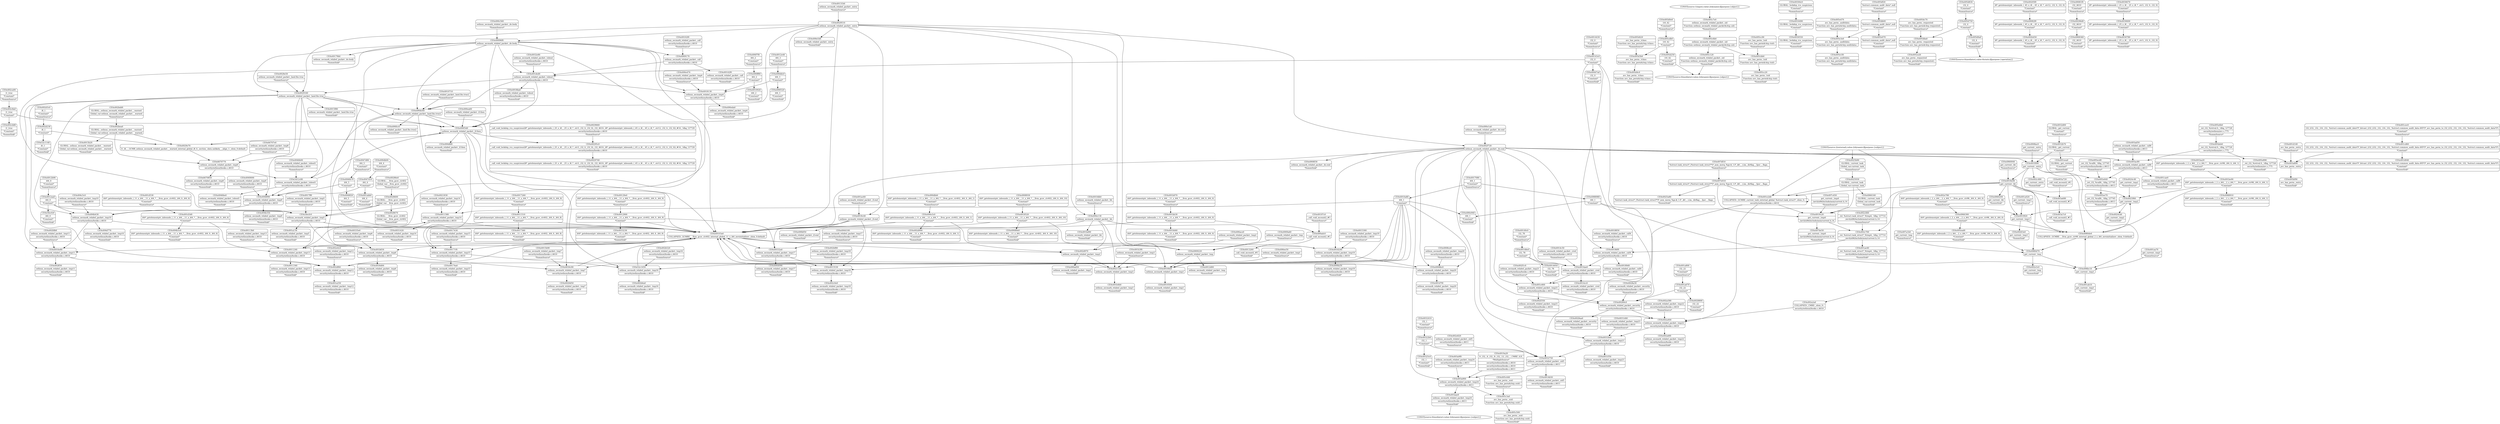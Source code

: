 digraph {
	CE0x4931420 [shape=record,shape=Mrecord,label="{CE0x4931420|selinux_secmark_relabel_packet:_tmp14|security/selinux/hooks.c,4610|*SummSink*}"]
	CE0x4914ae0 [shape=record,shape=Mrecord,label="{CE0x4914ae0|selinux_secmark_relabel_packet:_cred|security/selinux/hooks.c,4610}"]
	CE0x495d3b0 [shape=record,shape=Mrecord,label="{CE0x495d3b0|avc_has_perm:_tclass|Function::avc_has_perm&Arg::tclass::}"]
	CE0x490e5d0 [shape=record,shape=Mrecord,label="{CE0x490e5d0|selinux_secmark_relabel_packet:_entry|*SummSink*}"]
	CE0x491a130 [shape=record,shape=Mrecord,label="{CE0x491a130|selinux_secmark_relabel_packet:_tmp5|security/selinux/hooks.c,4610|*SummSink*}"]
	CE0x492ca00 [shape=record,shape=Mrecord,label="{CE0x492ca00|i1_true|*Constant*|*SummSource*}"]
	CE0x4929740 [shape=record,shape=Mrecord,label="{CE0x4929740|_call_void_lockdep_rcu_suspicious(i8*_getelementptr_inbounds_(_25_x_i8_,_25_x_i8_*_.str3,_i32_0,_i32_0),_i32_4610,_i8*_getelementptr_inbounds_(_45_x_i8_,_45_x_i8_*_.str12,_i32_0,_i32_0))_#10,_!dbg_!27729|security/selinux/hooks.c,4610|*SummSink*}"]
	CE0x495d420 [shape=record,shape=Mrecord,label="{CE0x495d420|avc_has_perm:_tclass|Function::avc_has_perm&Arg::tclass::|*SummSource*}"]
	CE0x4966160 [shape=record,shape=Mrecord,label="{CE0x4966160|GLOBAL:_current_task|Global_var:current_task|*SummSink*}"]
	CE0x4912900 [shape=record,shape=Mrecord,label="{CE0x4912900|i64*_getelementptr_inbounds_(_11_x_i64_,_11_x_i64_*___llvm_gcov_ctr402,_i64_0,_i64_9)|*Constant*}"]
	CE0x490e3c0 [shape=record,shape=Mrecord,label="{CE0x490e3c0|i64*_getelementptr_inbounds_(_11_x_i64_,_11_x_i64_*___llvm_gcov_ctr402,_i64_0,_i64_1)|*Constant*}"]
	CE0x492c480 [shape=record,shape=Mrecord,label="{CE0x492c480|get_current:_entry|*SummSink*}"]
	CE0x4914b50 [shape=record,shape=Mrecord,label="{CE0x4914b50|selinux_secmark_relabel_packet:_sid5|security/selinux/hooks.c,4611|*SummSink*}"]
	CE0x52c1450 [shape=record,shape=Mrecord,label="{CE0x52c1450|selinux_secmark_relabel_packet:_tmp16|security/selinux/hooks.c,4610}"]
	CE0x491aa70 [shape=record,shape=Mrecord,label="{CE0x491aa70|get_current:_tmp1|*SummSource*}"]
	CE0x4915b90 [shape=record,shape=Mrecord,label="{CE0x4915b90|selinux_secmark_relabel_packet:_tmp7|security/selinux/hooks.c,4610|*SummSource*}"]
	CE0x4914430 [shape=record,shape=Mrecord,label="{CE0x4914430|i32_0|*Constant*|*SummSource*}"]
	CE0x490f7f0 [shape=record,shape=Mrecord,label="{CE0x490f7f0|i64_2|*Constant*|*SummSource*}"]
	CE0x49113b0 [shape=record,shape=Mrecord,label="{CE0x49113b0|selinux_secmark_relabel_packet:_tmp13|security/selinux/hooks.c,4610|*SummSource*}"]
	CE0x4910a80 [shape=record,shape=Mrecord,label="{CE0x4910a80|i64_1|*Constant*}"]
	CE0x4920d50 [shape=record,shape=Mrecord,label="{CE0x4920d50|selinux_secmark_relabel_packet:_tmp7|security/selinux/hooks.c,4610|*SummSink*}"]
	CE0x4911240 [shape=record,shape=Mrecord,label="{CE0x4911240|selinux_secmark_relabel_packet:_tmp13|security/selinux/hooks.c,4610}"]
	CE0x490f3d0 [shape=record,shape=Mrecord,label="{CE0x490f3d0|selinux_secmark_relabel_packet:_if.then}"]
	CE0x4915530 [shape=record,shape=Mrecord,label="{CE0x4915530|selinux_secmark_relabel_packet:_tmp18|security/selinux/hooks.c,4610}"]
	CE0x52c1140 [shape=record,shape=Mrecord,label="{CE0x52c1140|i8_1|*Constant*|*SummSink*}"]
	CE0x4918130 [shape=record,shape=Mrecord,label="{CE0x4918130|selinux_secmark_relabel_packet:_tmp4|security/selinux/hooks.c,4610}"]
	CE0x492c0e0 [shape=record,shape=Mrecord,label="{CE0x492c0e0|selinux_secmark_relabel_packet:_tmp18|security/selinux/hooks.c,4610|*SummSink*}"]
	CE0x4914c50 [shape=record,shape=Mrecord,label="{CE0x4914c50|selinux_secmark_relabel_packet:_cred|security/selinux/hooks.c,4610|*SummSource*}"]
	CE0x4930550 [shape=record,shape=Mrecord,label="{CE0x4930550|GLOBAL:_lockdep_rcu_suspicious|*Constant*|*SummSink*}"]
	CE0x4911340 [shape=record,shape=Mrecord,label="{CE0x4911340|selinux_secmark_relabel_packet:_tmp13|security/selinux/hooks.c,4610|*SummSink*}"]
	CE0x491a670 [shape=record,shape=Mrecord,label="{CE0x491a670|i32_22|*Constant*}"]
	CE0x495ecd0 [shape=record,shape=Mrecord,label="{CE0x495ecd0|_ret_i32_%call6,_!dbg_!27745|security/selinux/hooks.c,4613|*SummSource*}"]
	CE0x490ee50 [shape=record,shape=Mrecord,label="{CE0x490ee50|selinux_secmark_relabel_packet:_tmp1|*SummSource*}"]
	CE0x4928a30 [shape=record,shape=Mrecord,label="{CE0x4928a30|selinux_secmark_relabel_packet:_security|security/selinux/hooks.c,4610|*SummSource*}"]
	CE0x4925a80 [shape=record,shape=Mrecord,label="{CE0x4925a80|%struct.task_struct*_(%struct.task_struct**)*_asm_movq_%gs:$_1:P_,$0_,_r,im,_dirflag_,_fpsr_,_flags_|*SummSink*}"]
	CE0x4933230 [shape=record,shape=Mrecord,label="{CE0x4933230|i64*_getelementptr_inbounds_(_11_x_i64_,_11_x_i64_*___llvm_gcov_ctr402,_i64_0,_i64_9)|*Constant*|*SummSink*}"]
	CE0x49304c0 [shape=record,shape=Mrecord,label="{CE0x49304c0|GLOBAL:_lockdep_rcu_suspicious|*Constant*|*SummSource*}"]
	CE0x4908ce0 [shape=record,shape=Mrecord,label="{CE0x4908ce0|selinux_secmark_relabel_packet:_tmp20|security/selinux/hooks.c,4610|*SummSource*}"]
	CE0x49189d0 [shape=record,shape=Mrecord,label="{CE0x49189d0|selinux_secmark_relabel_packet:_call4|security/selinux/hooks.c,4610|*SummSink*}"]
	CE0x4915300 [shape=record,shape=Mrecord,label="{CE0x4915300|selinux_secmark_relabel_packet:_tmp19|security/selinux/hooks.c,4610|*SummSource*}"]
	"CONST[source:0(mediator),value:2(dynamic)][purpose:{object}]"
	CE0x495e070 [shape=record,shape=Mrecord,label="{CE0x495e070|%struct.common_audit_data*_null|*Constant*|*SummSink*}"]
	CE0x491eea0 [shape=record,shape=Mrecord,label="{CE0x491eea0|GLOBAL:_get_current|*Constant*|*SummSink*}"]
	CE0x49171f0 [shape=record,shape=Mrecord,label="{CE0x49171f0|selinux_secmark_relabel_packet:_tmp15|security/selinux/hooks.c,4610}"]
	CE0x495e3e0 [shape=record,shape=Mrecord,label="{CE0x495e3e0|avc_has_perm:_auditdata|Function::avc_has_perm&Arg::auditdata::}"]
	CE0x493a900 [shape=record,shape=Mrecord,label="{CE0x493a900|selinux_secmark_relabel_packet:_tmp24|security/selinux/hooks.c,4611}"]
	CE0x49149c0 [shape=record,shape=Mrecord,label="{CE0x49149c0|i32_78|*Constant*|*SummSource*}"]
	CE0x4966300 [shape=record,shape=Mrecord,label="{CE0x4966300|i64*_getelementptr_inbounds_(_2_x_i64_,_2_x_i64_*___llvm_gcov_ctr98,_i64_0,_i64_0)|*Constant*}"]
	CE0x5d12c80 [shape=record,shape=Mrecord,label="{CE0x5d12c80|selinux_secmark_relabel_packet:_tobool1|security/selinux/hooks.c,4610}"]
	CE0x49322b0 [shape=record,shape=Mrecord,label="{CE0x49322b0|i32_1|*Constant*}"]
	CE0x492c8a0 [shape=record,shape=Mrecord,label="{CE0x492c8a0|i1_true|*Constant*}"]
	CE0x492a6f0 [shape=record,shape=Mrecord,label="{CE0x492a6f0|selinux_secmark_relabel_packet:_tmp22|security/selinux/hooks.c,4610|*SummSink*}"]
	CE0x491abb0 [shape=record,shape=Mrecord,label="{CE0x491abb0|i64_4|*Constant*|*SummSink*}"]
	CE0x4930d00 [shape=record,shape=Mrecord,label="{CE0x4930d00|selinux_secmark_relabel_packet:_tmp6|security/selinux/hooks.c,4610|*SummSink*}"]
	CE0x4908a50 [shape=record,shape=Mrecord,label="{CE0x4908a50|selinux_secmark_relabel_packet:_tmp19|security/selinux/hooks.c,4610|*SummSink*}"]
	CE0x492a400 [shape=record,shape=Mrecord,label="{CE0x492a400|selinux_secmark_relabel_packet:_tmp22|security/selinux/hooks.c,4610}"]
	CE0x495c6b0 [shape=record,shape=Mrecord,label="{CE0x495c6b0|selinux_secmark_relabel_packet:_sid|Function::selinux_secmark_relabel_packet&Arg::sid::}"]
	CE0x4918e90 [shape=record,shape=Mrecord,label="{CE0x4918e90|get_current:_bb}"]
	CE0x49289c0 [shape=record,shape=Mrecord,label="{CE0x49289c0|selinux_secmark_relabel_packet:_security|security/selinux/hooks.c,4610}"]
	CE0x497e010 [shape=record,shape=Mrecord,label="{CE0x497e010|%struct.task_struct*_(%struct.task_struct**)*_asm_movq_%gs:$_1:P_,$0_,_r,im,_dirflag_,_fpsr_,_flags_}"]
	CE0x4914950 [shape=record,shape=Mrecord,label="{CE0x4914950|i32_78|*Constant*|*SummSink*}"]
	CE0x49332a0 [shape=record,shape=Mrecord,label="{CE0x49332a0|selinux_secmark_relabel_packet:_tmp17|security/selinux/hooks.c,4610}"]
	CE0x490dc60 [shape=record,shape=Mrecord,label="{CE0x490dc60|selinux_secmark_relabel_packet:_land.lhs.true2}"]
	CE0x495dc70 [shape=record,shape=Mrecord,label="{CE0x495dc70|avc_has_perm:_requested|Function::avc_has_perm&Arg::requested::|*SummSource*}"]
	CE0x4925b90 [shape=record,shape=Mrecord,label="{CE0x4925b90|GLOBAL:_current_task|Global_var:current_task|*SummSource*}"]
	CE0x4924cb0 [shape=record,shape=Mrecord,label="{CE0x4924cb0|get_current:_tmp2|*SummSink*}"]
	CE0x49263e0 [shape=record,shape=Mrecord,label="{CE0x49263e0|get_current:_tmp3|*SummSink*}"]
	CE0x495c440 [shape=record,shape=Mrecord,label="{CE0x495c440|avc_has_perm:_ssid|Function::avc_has_perm&Arg::ssid::|*SummSource*}"]
	CE0x493a720 [shape=record,shape=Mrecord,label="{CE0x493a720|_call_void_mcount()_#3|*SummSource*}"]
	CE0x492bdd0 [shape=record,shape=Mrecord,label="{CE0x492bdd0|GLOBAL:_selinux_secmark_relabel_packet.__warned|Global_var:selinux_secmark_relabel_packet.__warned|*SummSource*}"]
	CE0x4944100 [shape=record,shape=Mrecord,label="{CE0x4944100|selinux_secmark_relabel_packet:_tmp17|security/selinux/hooks.c,4610|*SummSource*}"]
	CE0x497df10 [shape=record,shape=Mrecord,label="{CE0x497df10|%struct.task_struct*_(%struct.task_struct**)*_asm_movq_%gs:$_1:P_,$0_,_r,im,_dirflag_,_fpsr_,_flags_|*SummSource*}"]
	CE0x491d3d0 [shape=record,shape=Mrecord,label="{CE0x491d3d0|i64*_getelementptr_inbounds_(_11_x_i64_,_11_x_i64_*___llvm_gcov_ctr402,_i64_0,_i64_6)|*Constant*}"]
	CE0x491ac60 [shape=record,shape=Mrecord,label="{CE0x491ac60|selinux_secmark_relabel_packet:_if.end|*SummSource*}"]
	CE0x491b3f0 [shape=record,shape=Mrecord,label="{CE0x491b3f0|selinux_secmark_relabel_packet:_tmp3|*SummSource*}"]
	CE0x4947d80 [shape=record,shape=Mrecord,label="{CE0x4947d80|i64_5|*Constant*|*SummSource*}"]
	CE0x4949000 [shape=record,shape=Mrecord,label="{CE0x4949000|selinux_secmark_relabel_packet:_tmp9|security/selinux/hooks.c,4610|*SummSource*}"]
	CE0x492b450 [shape=record,shape=Mrecord,label="{CE0x492b450|i8*_getelementptr_inbounds_(_45_x_i8_,_45_x_i8_*_.str12,_i32_0,_i32_0)|*Constant*|*SummSink*}"]
	CE0x495d250 [shape=record,shape=Mrecord,label="{CE0x495d250|i16_42|*Constant*|*SummSink*}"]
	CE0x4931be0 [shape=record,shape=Mrecord,label="{CE0x4931be0|selinux_secmark_relabel_packet:_tmp23|security/selinux/hooks.c,4610}"]
	CE0x49100e0 [shape=record,shape=Mrecord,label="{CE0x49100e0|selinux_secmark_relabel_packet:_tmp1}"]
	CE0x495d4c0 [shape=record,shape=Mrecord,label="{CE0x495d4c0|avc_has_perm:_tclass|Function::avc_has_perm&Arg::tclass::|*SummSink*}"]
	CE0x4915f80 [shape=record,shape=Mrecord,label="{CE0x4915f80|selinux_secmark_relabel_packet:_land.lhs.true|*SummSink*}"]
	CE0x4918c40 [shape=record,shape=Mrecord,label="{CE0x4918c40|selinux_secmark_relabel_packet:_if.end}"]
	CE0x49447a0 [shape=record,shape=Mrecord,label="{CE0x49447a0|i32_0|*Constant*|*SummSink*}"]
	CE0x492e0c0 [shape=record,shape=Mrecord,label="{CE0x492e0c0|selinux_secmark_relabel_packet:_tmp12|security/selinux/hooks.c,4610|*SummSource*}"]
	CE0x493a890 [shape=record,shape=Mrecord,label="{CE0x493a890|avc_has_perm:_entry}"]
	CE0x49174a0 [shape=record,shape=Mrecord,label="{CE0x49174a0|selinux_secmark_relabel_packet:_tmp15|security/selinux/hooks.c,4610|*SummSink*}"]
	CE0x494b350 [shape=record,shape=Mrecord,label="{CE0x494b350|selinux_secmark_relabel_packet:_tmp9|security/selinux/hooks.c,4610|*SummSink*}"]
	CE0x4918ba0 [shape=record,shape=Mrecord,label="{CE0x4918ba0|selinux_secmark_relabel_packet:_tobool|security/selinux/hooks.c,4610|*SummSink*}"]
	CE0x4929e70 [shape=record,shape=Mrecord,label="{CE0x4929e70|0:_i8,_:_GCMR_selinux_secmark_relabel_packet.__warned_internal_global_i8_0,_section_.data.unlikely_,_align_1:_elem_0:default:}"]
	CE0x4932410 [shape=record,shape=Mrecord,label="{CE0x4932410|i32_1|*Constant*|*SummSource*}"]
	CE0x495d0e0 [shape=record,shape=Mrecord,label="{CE0x495d0e0|i16_42|*Constant*|*SummSource*}"]
	CE0x495cdb0 [shape=record,shape=Mrecord,label="{CE0x495cdb0|i16_42|*Constant*}"]
	CE0x491ab10 [shape=record,shape=Mrecord,label="{CE0x491ab10|get_current:_tmp1|*SummSink*}"]
	CE0x497de50 [shape=record,shape=Mrecord,label="{CE0x497de50|get_current:_tmp4|./arch/x86/include/asm/current.h,14|*SummSink*}"]
	CE0x49142f0 [shape=record,shape=Mrecord,label="{CE0x49142f0|selinux_secmark_relabel_packet:_call|security/selinux/hooks.c,4610|*SummSink*}"]
	CE0x495db00 [shape=record,shape=Mrecord,label="{CE0x495db00|%struct.common_audit_data*_null|*Constant*}"]
	CE0x4946b70 [shape=record,shape=Mrecord,label="{CE0x4946b70|i64_5|*Constant*}"]
	CE0x4912b90 [shape=record,shape=Mrecord,label="{CE0x4912b90|i64_0|*Constant*|*SummSource*}"]
	CE0x491ded0 [shape=record,shape=Mrecord,label="{CE0x491ded0|selinux_secmark_relabel_packet:_tobool|security/selinux/hooks.c,4610}"]
	CE0x490e470 [shape=record,shape=Mrecord,label="{CE0x490e470|selinux_secmark_relabel_packet:_tmp4|security/selinux/hooks.c,4610|*SummSource*}"]
	CE0x492e3c0 [shape=record,shape=Mrecord,label="{CE0x492e3c0|get_current:_tmp|*SummSink*}"]
	CE0x4919c20 [shape=record,shape=Mrecord,label="{CE0x4919c20|get_current:_tmp4|./arch/x86/include/asm/current.h,14}"]
	CE0x491be90 [shape=record,shape=Mrecord,label="{CE0x491be90|i64*_getelementptr_inbounds_(_2_x_i64_,_2_x_i64_*___llvm_gcov_ctr98,_i64_0,_i64_1)|*Constant*}"]
	CE0x492d3c0 [shape=record,shape=Mrecord,label="{CE0x492d3c0|i8_1|*Constant*|*SummSource*}"]
	CE0x495deb0 [shape=record,shape=Mrecord,label="{CE0x495deb0|_ret_i32_%retval.0,_!dbg_!27728|security/selinux/avc.c,775}"]
	"CONST[source:0(mediator),value:2(dynamic)][purpose:{subject}]"
	CE0x4932e80 [shape=record,shape=Mrecord,label="{CE0x4932e80|selinux_secmark_relabel_packet:_tobool|security/selinux/hooks.c,4610|*SummSource*}"]
	CE0x6670770 [shape=record,shape=Mrecord,label="{CE0x6670770|selinux_secmark_relabel_packet:_tmp8|security/selinux/hooks.c,4610}"]
	CE0x494b430 [shape=record,shape=Mrecord,label="{CE0x494b430|selinux_secmark_relabel_packet:_tmp10|security/selinux/hooks.c,4610}"]
	CE0x495c120 [shape=record,shape=Mrecord,label="{CE0x495c120|selinux_secmark_relabel_packet:_sid|Function::selinux_secmark_relabel_packet&Arg::sid::|*SummSink*}"]
	CE0x492e780 [shape=record,shape=Mrecord,label="{CE0x492e780|i64*_getelementptr_inbounds_(_2_x_i64_,_2_x_i64_*___llvm_gcov_ctr98,_i64_0,_i64_0)|*Constant*|*SummSource*}"]
	CE0x495df20 [shape=record,shape=Mrecord,label="{CE0x495df20|%struct.common_audit_data*_null|*Constant*|*SummSource*}"]
	CE0x49089e0 [shape=record,shape=Mrecord,label="{CE0x49089e0|i64*_getelementptr_inbounds_(_11_x_i64_,_11_x_i64_*___llvm_gcov_ctr402,_i64_0,_i64_10)|*Constant*|*SummSink*}"]
	CE0x4931f50 [shape=record,shape=Mrecord,label="{CE0x4931f50|selinux_secmark_relabel_packet:_tmp23|security/selinux/hooks.c,4610|*SummSink*}"]
	CE0x49197c0 [shape=record,shape=Mrecord,label="{CE0x49197c0|_call_void_mcount()_#3|*SummSource*}"]
	CE0x4932750 [shape=record,shape=Mrecord,label="{CE0x4932750|selinux_secmark_relabel_packet:_sid5|security/selinux/hooks.c,4611}"]
	CE0x49081f0 [shape=record,shape=Mrecord,label="{CE0x49081f0|i32_4610|*Constant*|*SummSource*}"]
	CE0x4909a60 [shape=record,shape=Mrecord,label="{CE0x4909a60|selinux_secmark_relabel_packet:_tmp|*SummSource*}"]
	CE0x495e470 [shape=record,shape=Mrecord,label="{CE0x495e470|avc_has_perm:_auditdata|Function::avc_has_perm&Arg::auditdata::|*SummSource*}"]
	CE0x495c3a0 [shape=record,shape=Mrecord,label="{CE0x495c3a0|avc_has_perm:_ssid|Function::avc_has_perm&Arg::ssid::}"]
	CE0x493a9f0 [shape=record,shape=Mrecord,label="{CE0x493a9f0|selinux_secmark_relabel_packet:_tmp24|security/selinux/hooks.c,4611|*SummSource*}"]
	CE0x495e890 [shape=record,shape=Mrecord,label="{CE0x495e890|_ret_i32_%retval.0,_!dbg_!27728|security/selinux/avc.c,775|*SummSink*}"]
	CE0x490e1a0 [shape=record,shape=Mrecord,label="{CE0x490e1a0|selinux_secmark_relabel_packet:_do.end|*SummSource*}"]
	CE0x49335e0 [shape=record,shape=Mrecord,label="{CE0x49335e0|selinux_secmark_relabel_packet:_tmp6|security/selinux/hooks.c,4610|*SummSource*}"]
	CE0x4912aa0 [shape=record,shape=Mrecord,label="{CE0x4912aa0|i64_0|*Constant*}"]
	CE0x4930780 [shape=record,shape=Mrecord,label="{CE0x4930780|i8*_getelementptr_inbounds_(_25_x_i8_,_25_x_i8_*_.str3,_i32_0,_i32_0)|*Constant*|*SummSink*}"]
	CE0x496bc10 [shape=record,shape=Mrecord,label="{CE0x496bc10|get_current:_tmp1}"]
	CE0x492f1c0 [shape=record,shape=Mrecord,label="{CE0x492f1c0|selinux_secmark_relabel_packet:_tmp21|security/selinux/hooks.c,4610|*SummSource*}"]
	CE0x49325c0 [shape=record,shape=Mrecord,label="{CE0x49325c0|i32_1|*Constant*|*SummSink*}"]
	CE0x5fecfc0 [shape=record,shape=Mrecord,label="{CE0x5fecfc0|selinux_secmark_relabel_packet:_tmp5|security/selinux/hooks.c,4610}"]
	CE0x491a800 [shape=record,shape=Mrecord,label="{CE0x491a800|i32_22|*Constant*|*SummSource*}"]
	CE0x491d7f0 [shape=record,shape=Mrecord,label="{CE0x491d7f0|selinux_secmark_relabel_packet:_tmp20|security/selinux/hooks.c,4610|*SummSink*}"]
	CE0x4915b20 [shape=record,shape=Mrecord,label="{CE0x4915b20|GLOBAL:_selinux_secmark_relabel_packet.__warned|Global_var:selinux_secmark_relabel_packet.__warned|*SummSink*}"]
	CE0x492a2a0 [shape=record,shape=Mrecord,label="{CE0x492a2a0|COLLAPSED:_CMRE:_elem_0::|security/selinux/hooks.c,4610}"]
	CE0x495d830 [shape=record,shape=Mrecord,label="{CE0x495d830|i32_4|*Constant*|*SummSource*}"]
	CE0x490dbb0 [shape=record,shape=Mrecord,label="{CE0x490dbb0|i64*_getelementptr_inbounds_(_11_x_i64_,_11_x_i64_*___llvm_gcov_ctr402,_i64_0,_i64_1)|*Constant*|*SummSource*}"]
	CE0x490ff80 [shape=record,shape=Mrecord,label="{CE0x490ff80|i64_2|*Constant*}"]
	CE0x4916e80 [shape=record,shape=Mrecord,label="{CE0x4916e80|selinux_secmark_relabel_packet:_tmp11|security/selinux/hooks.c,4610}"]
	CE0x490adc0 [shape=record,shape=Mrecord,label="{CE0x490adc0|_call_void_mcount()_#3}"]
	CE0x4925f60 [shape=record,shape=Mrecord,label="{CE0x4925f60|get_current:_tmp2}"]
	CE0x4917430 [shape=record,shape=Mrecord,label="{CE0x4917430|selinux_secmark_relabel_packet:_tmp15|security/selinux/hooks.c,4610|*SummSource*}"]
	CE0x49129e0 [shape=record,shape=Mrecord,label="{CE0x49129e0|i64*_getelementptr_inbounds_(_11_x_i64_,_11_x_i64_*___llvm_gcov_ctr402,_i64_0,_i64_9)|*Constant*|*SummSource*}"]
	CE0x4910500 [shape=record,shape=Mrecord,label="{CE0x4910500|selinux_secmark_relabel_packet:_tmp1|*SummSink*}"]
	CE0x495e640 [shape=record,shape=Mrecord,label="{CE0x495e640|_ret_i32_%call6,_!dbg_!27745|security/selinux/hooks.c,4613}"]
	CE0x491f090 [shape=record,shape=Mrecord,label="{CE0x491f090|get_current:_entry}"]
	CE0x4910920 [shape=record,shape=Mrecord,label="{CE0x4910920|i64_2|*Constant*|*SummSink*}"]
	CE0x4918240 [shape=record,shape=Mrecord,label="{CE0x4918240|selinux_secmark_relabel_packet:_tmp19|security/selinux/hooks.c,4610}"]
	CE0x492b520 [shape=record,shape=Mrecord,label="{CE0x492b520|selinux_secmark_relabel_packet:_tmp16|security/selinux/hooks.c,4610|*SummSource*}"]
	CE0x4929160 [shape=record,shape=Mrecord,label="{CE0x4929160|selinux_secmark_relabel_packet:_land.lhs.true}"]
	CE0x490bf50 [shape=record,shape=Mrecord,label="{CE0x490bf50|selinux_secmark_relabel_packet:_if.end|*SummSink*}"]
	CE0x4931d40 [shape=record,shape=Mrecord,label="{CE0x4931d40|selinux_secmark_relabel_packet:_tmp23|security/selinux/hooks.c,4610|*SummSource*}"]
	CE0x490f320 [shape=record,shape=Mrecord,label="{CE0x490f320|i64_3|*Constant*|*SummSink*}"]
	CE0x4925930 [shape=record,shape=Mrecord,label="{CE0x4925930|GLOBAL:_current_task|Global_var:current_task}"]
	CE0x491bb30 [shape=record,shape=Mrecord,label="{CE0x491bb30|i64*_getelementptr_inbounds_(_11_x_i64_,_11_x_i64_*___llvm_gcov_ctr402,_i64_0,_i64_0)|*Constant*}"]
	CE0x491d040 [shape=record,shape=Mrecord,label="{CE0x491d040|i32_(i32,_i32,_i16,_i32,_%struct.common_audit_data*)*_bitcast_(i32_(i32,_i32,_i16,_i32,_%struct.common_audit_data.495*)*_avc_has_perm_to_i32_(i32,_i32,_i16,_i32,_%struct.common_audit_data*)*)|*Constant*|*SummSink*}"]
	CE0x4910710 [shape=record,shape=Mrecord,label="{CE0x4910710|selinux_secmark_relabel_packet:_land.lhs.true2|*SummSource*}"]
	CE0x4928e50 [shape=record,shape=Mrecord,label="{CE0x4928e50|selinux_secmark_relabel_packet:_land.lhs.true|*SummSource*}"]
	CE0x491cd60 [shape=record,shape=Mrecord,label="{CE0x491cd60|i32_(i32,_i32,_i16,_i32,_%struct.common_audit_data*)*_bitcast_(i32_(i32,_i32,_i16,_i32,_%struct.common_audit_data.495*)*_avc_has_perm_to_i32_(i32,_i32,_i16,_i32,_%struct.common_audit_data*)*)|*Constant*}"]
	CE0x495cc90 [shape=record,shape=Mrecord,label="{CE0x495cc90|avc_has_perm:_tsid|Function::avc_has_perm&Arg::tsid::|*SummSource*}"]
	CE0x4908930 [shape=record,shape=Mrecord,label="{CE0x4908930|i64*_getelementptr_inbounds_(_11_x_i64_,_11_x_i64_*___llvm_gcov_ctr402,_i64_0,_i64_10)|*Constant*|*SummSource*}"]
	CE0x4908bc0 [shape=record,shape=Mrecord,label="{CE0x4908bc0|selinux_secmark_relabel_packet:_tmp20|security/selinux/hooks.c,4610}"]
	CE0x492fdb0 [shape=record,shape=Mrecord,label="{CE0x492fdb0|selinux_secmark_relabel_packet:_tmp11|security/selinux/hooks.c,4610|*SummSource*}"]
	CE0x495cbb0 [shape=record,shape=Mrecord,label="{CE0x495cbb0|avc_has_perm:_tsid|Function::avc_has_perm&Arg::tsid::}"]
	CE0x491cec0 [shape=record,shape=Mrecord,label="{CE0x491cec0|i32_(i32,_i32,_i16,_i32,_%struct.common_audit_data*)*_bitcast_(i32_(i32,_i32,_i16,_i32,_%struct.common_audit_data.495*)*_avc_has_perm_to_i32_(i32,_i32,_i16,_i32,_%struct.common_audit_data*)*)|*Constant*|*SummSource*}"]
	CE0x492f720 [shape=record,shape=Mrecord,label="{CE0x492f720|selinux_secmark_relabel_packet:_do.end}"]
	CE0x491b4b0 [shape=record,shape=Mrecord,label="{CE0x491b4b0|selinux_secmark_relabel_packet:_tmp3|*SummSink*}"]
	CE0x492d970 [shape=record,shape=Mrecord,label="{CE0x492d970|selinux_secmark_relabel_packet:_tmp2}"]
	CE0x4918850 [shape=record,shape=Mrecord,label="{CE0x4918850|selinux_secmark_relabel_packet:_call4|security/selinux/hooks.c,4610|*SummSource*}"]
	CE0x49096f0 [shape=record,shape=Mrecord,label="{CE0x49096f0|selinux_secmark_relabel_packet:_do.body}"]
	CE0x492b6a0 [shape=record,shape=Mrecord,label="{CE0x492b6a0|selinux_secmark_relabel_packet:_tmp16|security/selinux/hooks.c,4610|*SummSink*}"]
	CE0x4912d00 [shape=record,shape=Mrecord,label="{CE0x4912d00|selinux_secmark_relabel_packet:_tmp|*SummSink*}"]
	CE0x4909170 [shape=record,shape=Mrecord,label="{CE0x4909170|selinux_secmark_relabel_packet:_call|security/selinux/hooks.c,4610}"]
	CE0x491b970 [shape=record,shape=Mrecord,label="{CE0x491b970|i64*_getelementptr_inbounds_(_11_x_i64_,_11_x_i64_*___llvm_gcov_ctr402,_i64_0,_i64_0)|*Constant*|*SummSource*}"]
	CE0x6670850 [shape=record,shape=Mrecord,label="{CE0x6670850|selinux_secmark_relabel_packet:_tmp8|security/selinux/hooks.c,4610|*SummSink*}"]
	CE0x49148e0 [shape=record,shape=Mrecord,label="{CE0x49148e0|i32_78|*Constant*}"]
	CE0x492f350 [shape=record,shape=Mrecord,label="{CE0x492f350|selinux_secmark_relabel_packet:_tmp21|security/selinux/hooks.c,4610|*SummSink*}"]
	CE0x49082f0 [shape=record,shape=Mrecord,label="{CE0x49082f0|i8*_getelementptr_inbounds_(_45_x_i8_,_45_x_i8_*_.str12,_i32_0,_i32_0)|*Constant*}"]
	CE0x66707e0 [shape=record,shape=Mrecord,label="{CE0x66707e0|selinux_secmark_relabel_packet:_tmp8|security/selinux/hooks.c,4610|*SummSource*}"]
	CE0x4946be0 [shape=record,shape=Mrecord,label="{CE0x4946be0|selinux_secmark_relabel_packet:_tobool1|security/selinux/hooks.c,4610|*SummSink*}"]
	CE0x4929660 [shape=record,shape=Mrecord,label="{CE0x4929660|_call_void_lockdep_rcu_suspicious(i8*_getelementptr_inbounds_(_25_x_i8_,_25_x_i8_*_.str3,_i32_0,_i32_0),_i32_4610,_i8*_getelementptr_inbounds_(_45_x_i8_,_45_x_i8_*_.str12,_i32_0,_i32_0))_#10,_!dbg_!27729|security/selinux/hooks.c,4610|*SummSource*}"]
	CE0x4918520 [shape=record,shape=Mrecord,label="{CE0x4918520|i64*_getelementptr_inbounds_(_11_x_i64_,_11_x_i64_*___llvm_gcov_ctr402,_i64_0,_i64_10)|*Constant*}"]
	CE0x490c560 [shape=record,shape=Mrecord,label="{CE0x490c560|selinux_secmark_relabel_packet:_do.body|*SummSource*}"]
	CE0x4932d00 [shape=record,shape=Mrecord,label="{CE0x4932d00|GLOBAL:_get_current|*Constant*|*SummSource*}"]
	CE0x490e940 [shape=record,shape=Mrecord,label="{CE0x490e940|i64_1|*Constant*|*SummSink*}"]
	CE0x493a680 [shape=record,shape=Mrecord,label="{CE0x493a680|_call_void_mcount()_#3}"]
	CE0x49211d0 [shape=record,shape=Mrecord,label="{CE0x49211d0|selinux_secmark_relabel_packet:_tmp3}"]
	CE0x4911510 [shape=record,shape=Mrecord,label="{CE0x4911510|i64*_getelementptr_inbounds_(_11_x_i64_,_11_x_i64_*___llvm_gcov_ctr402,_i64_0,_i64_8)|*Constant*}"]
	CE0x497a1b0 [shape=record,shape=Mrecord,label="{CE0x497a1b0|get_current:_tmp|*SummSource*}"]
	CE0x4946b00 [shape=record,shape=Mrecord,label="{CE0x4946b00|selinux_secmark_relabel_packet:_tobool1|security/selinux/hooks.c,4610|*SummSource*}"]
	CE0x4916490 [shape=record,shape=Mrecord,label="{CE0x4916490|GLOBAL:_lockdep_rcu_suspicious|*Constant*}"]
	CE0x490ace0 [shape=record,shape=Mrecord,label="{CE0x490ace0|selinux_secmark_relabel_packet:_tmp2|*SummSource*}"]
	CE0x495c500 [shape=record,shape=Mrecord,label="{CE0x495c500|avc_has_perm:_ssid|Function::avc_has_perm&Arg::ssid::|*SummSink*}"]
	CE0x4930600 [shape=record,shape=Mrecord,label="{CE0x4930600|i8*_getelementptr_inbounds_(_25_x_i8_,_25_x_i8_*_.str3,_i32_0,_i32_0)|*Constant*}"]
	CE0x4908f30 [shape=record,shape=Mrecord,label="{CE0x4908f30|selinux_secmark_relabel_packet:_do.end|*SummSink*}"]
	CE0x491cae0 [shape=record,shape=Mrecord,label="{CE0x491cae0|selinux_secmark_relabel_packet:_call6|security/selinux/hooks.c,4613|*SummSink*}"]
	CE0x4960040 [shape=record,shape=Mrecord,label="{CE0x4960040|get_current:_bb|*SummSource*}"]
	"CONST[source:2(external),value:2(dynamic)][purpose:{subject}]"
	CE0x490eda0 [shape=record,shape=Mrecord,label="{CE0x490eda0|selinux_secmark_relabel_packet:_tmp4|security/selinux/hooks.c,4610|*SummSink*}"]
	CE0x4910db0 [shape=record,shape=Mrecord,label="{CE0x4910db0|selinux_secmark_relabel_packet:_bb|*SummSource*}"]
	CE0x49295c0 [shape=record,shape=Mrecord,label="{CE0x49295c0|_call_void_lockdep_rcu_suspicious(i8*_getelementptr_inbounds_(_25_x_i8_,_25_x_i8_*_.str3,_i32_0,_i32_0),_i32_4610,_i8*_getelementptr_inbounds_(_45_x_i8_,_45_x_i8_*_.str12,_i32_0,_i32_0))_#10,_!dbg_!27729|security/selinux/hooks.c,4610}"]
	CE0x4924c40 [shape=record,shape=Mrecord,label="{CE0x4924c40|get_current:_tmp2|*SummSource*}"]
	CE0x491a020 [shape=record,shape=Mrecord,label="{CE0x491a020|get_current:_tmp3|*SummSource*}"]
	CE0x490ea60 [shape=record,shape=Mrecord,label="{CE0x490ea60|selinux_secmark_relabel_packet:_if.then|*SummSource*}"]
	CE0x49103a0 [shape=record,shape=Mrecord,label="{CE0x49103a0|COLLAPSED:_GCMRE___llvm_gcov_ctr402_internal_global_11_x_i64_zeroinitializer:_elem_0:default:}"]
	CE0x492bea0 [shape=record,shape=Mrecord,label="{CE0x492bea0|GLOBAL:_selinux_secmark_relabel_packet.__warned|Global_var:selinux_secmark_relabel_packet.__warned}"]
	CE0x4947d10 [shape=record,shape=Mrecord,label="{CE0x4947d10|i64_4|*Constant*}"]
	CE0x492ff30 [shape=record,shape=Mrecord,label="{CE0x492ff30|selinux_secmark_relabel_packet:_tmp11|security/selinux/hooks.c,4610|*SummSink*}"]
	CE0x495ee70 [shape=record,shape=Mrecord,label="{CE0x495ee70|_ret_i32_%call6,_!dbg_!27745|security/selinux/hooks.c,4613|*SummSink*}"]
	CE0x5fecf20 [shape=record,shape=Mrecord,label="{CE0x5fecf20|i64_0|*Constant*|*SummSink*}"]
	CE0x4910d40 [shape=record,shape=Mrecord,label="{CE0x4910d40|i64*_getelementptr_inbounds_(_11_x_i64_,_11_x_i64_*___llvm_gcov_ctr402,_i64_0,_i64_0)|*Constant*|*SummSink*}"]
	CE0x492df60 [shape=record,shape=Mrecord,label="{CE0x492df60|selinux_secmark_relabel_packet:_tmp12|security/selinux/hooks.c,4610}"]
	CE0x494d770 [shape=record,shape=Mrecord,label="{CE0x494d770|selinux_secmark_relabel_packet:_tmp10|security/selinux/hooks.c,4610|*SummSink*}"]
	CE0x495c7e0 [shape=record,shape=Mrecord,label="{CE0x495c7e0|selinux_secmark_relabel_packet:_sid|Function::selinux_secmark_relabel_packet&Arg::sid::|*SummSource*}"]
	CE0x492d230 [shape=record,shape=Mrecord,label="{CE0x492d230|i8_1|*Constant*}"]
	CE0x4928800 [shape=record,shape=Mrecord,label="{CE0x4928800|i32_22|*Constant*|*SummSink*}"]
	CE0x4912e40 [shape=record,shape=Mrecord,label="{CE0x4912e40|i64_3|*Constant*|*SummSource*}"]
	CE0x4930c90 [shape=record,shape=Mrecord,label="{CE0x4930c90|selinux_secmark_relabel_packet:_tmp7|security/selinux/hooks.c,4610}"]
	CE0x4908360 [shape=record,shape=Mrecord,label="{CE0x4908360|i32_4610|*Constant*|*SummSink*}"]
	CE0x492bf80 [shape=record,shape=Mrecord,label="{CE0x492bf80|selinux_secmark_relabel_packet:_tmp18|security/selinux/hooks.c,4610|*SummSource*}"]
	CE0x495bf90 [shape=record,shape=Mrecord,label="{CE0x495bf90|avc_has_perm:_entry|*SummSink*}"]
	CE0x495e1f0 [shape=record,shape=Mrecord,label="{CE0x495e1f0|avc_has_perm:_auditdata|Function::avc_has_perm&Arg::auditdata::|*SummSink*}"]
	CE0x4980de0 [shape=record,shape=Mrecord,label="{CE0x4980de0|COLLAPSED:_GCMRE___llvm_gcov_ctr98_internal_global_2_x_i64_zeroinitializer:_elem_0:default:}"]
	CE0x493a7c0 [shape=record,shape=Mrecord,label="{CE0x493a7c0|_call_void_mcount()_#3|*SummSink*}"]
	CE0x4944090 [shape=record,shape=Mrecord,label="{CE0x4944090|selinux_secmark_relabel_packet:_tmp17|security/selinux/hooks.c,4610|*SummSink*}"]
	CE0x491e2d0 [shape=record,shape=Mrecord,label="{CE0x491e2d0|COLLAPSED:_GCMRE_current_task_external_global_%struct.task_struct*:_elem_0::|security/selinux/hooks.c,4610}"]
	CE0x490ad50 [shape=record,shape=Mrecord,label="{CE0x490ad50|selinux_secmark_relabel_packet:_tmp2|*SummSink*}"]
	CE0x49179b0 [shape=record,shape=Mrecord,label="{CE0x49179b0|selinux_secmark_relabel_packet:_do.body|*SummSink*}"]
	CE0x4930670 [shape=record,shape=Mrecord,label="{CE0x4930670|i8*_getelementptr_inbounds_(_25_x_i8_,_25_x_i8_*_.str3,_i32_0,_i32_0)|*Constant*|*SummSource*}"]
	CE0x490d8f0 [shape=record,shape=Mrecord,label="{CE0x490d8f0|selinux_secmark_relabel_packet:_if.then|*SummSink*}"]
	CE0x491ae40 [shape=record,shape=Mrecord,label="{CE0x491ae40|_ret_%struct.task_struct*_%tmp4,_!dbg_!27714|./arch/x86/include/asm/current.h,14|*SummSink*}"]
	CE0x492a580 [shape=record,shape=Mrecord,label="{CE0x492a580|selinux_secmark_relabel_packet:_tmp22|security/selinux/hooks.c,4610|*SummSource*}"]
	CE0x49102f0 [shape=record,shape=Mrecord,label="{CE0x49102f0|selinux_secmark_relabel_packet:_call|security/selinux/hooks.c,4610|*SummSource*}"]
	CE0x492cb80 [shape=record,shape=Mrecord,label="{CE0x492cb80|i1_true|*Constant*|*SummSink*}"]
	CE0x4917360 [shape=record,shape=Mrecord,label="{CE0x4917360|i64*_getelementptr_inbounds_(_11_x_i64_,_11_x_i64_*___llvm_gcov_ctr402,_i64_0,_i64_8)|*Constant*|*SummSink*}"]
	CE0x4908ac0 [shape=record,shape=Mrecord,label="{CE0x4908ac0|get_current:_entry|*SummSource*}"]
	CE0x490db00 [shape=record,shape=Mrecord,label="{CE0x490db00|i64_4|*Constant*|*SummSource*}"]
	CE0x4960200 [shape=record,shape=Mrecord,label="{CE0x4960200|get_current:_bb|*SummSink*}"]
	CE0x4921830 [shape=record,shape=Mrecord,label="{CE0x4921830|selinux_secmark_relabel_packet:_tmp14|security/selinux/hooks.c,4610|*SummSource*}"]
	CE0x490e130 [shape=record,shape=Mrecord,label="{CE0x490e130|selinux_secmark_relabel_packet:_bb}"]
	"CONST[source:1(input),value:2(dynamic)][purpose:{object}]"
	CE0x495ead0 [shape=record,shape=Mrecord,label="{CE0x495ead0|i64*_getelementptr_inbounds_(_2_x_i64_,_2_x_i64_*___llvm_gcov_ctr98,_i64_0,_i64_0)|*Constant*|*SummSink*}"]
	CE0x4913260 [shape=record,shape=Mrecord,label="{CE0x4913260|_call_void_mcount()_#3|*SummSink*}"]
	CE0x491a250 [shape=record,shape=Mrecord,label="{CE0x491a250|selinux_secmark_relabel_packet:_tmp12|security/selinux/hooks.c,4610|*SummSink*}"]
	CE0x4948f20 [shape=record,shape=Mrecord,label="{CE0x4948f20|i64_5|*Constant*|*SummSink*}"]
	CE0x4911580 [shape=record,shape=Mrecord,label="{CE0x4911580|selinux_secmark_relabel_packet:_tmp14|security/selinux/hooks.c,4610}"]
	CE0x494c5c0 [shape=record,shape=Mrecord,label="{CE0x494c5c0|selinux_secmark_relabel_packet:_tmp10|security/selinux/hooks.c,4610|*SummSource*}"]
	CE0x49296d0 [shape=record,shape=Mrecord,label="{CE0x49296d0|i32_4610|*Constant*}"]
	CE0x4929510 [shape=record,shape=Mrecord,label="{CE0x4929510|selinux_secmark_relabel_packet:_entry}"]
	CE0x4948f90 [shape=record,shape=Mrecord,label="{CE0x4948f90|selinux_secmark_relabel_packet:_tmp9|security/selinux/hooks.c,4610}"]
	CE0x4909220 [shape=record,shape=Mrecord,label="{CE0x4909220|selinux_secmark_relabel_packet:_tmp}"]
	CE0x491e460 [shape=record,shape=Mrecord,label="{CE0x491e460|selinux_secmark_relabel_packet:_tmp21|security/selinux/hooks.c,4610}"]
	CE0x493ac80 [shape=record,shape=Mrecord,label="{CE0x493ac80|selinux_secmark_relabel_packet:_call6|security/selinux/hooks.c,4613}"]
	"CONST[source:0(mediator),value:0(static)][purpose:{operation}]"
	CE0x4988980 [shape=record,shape=Mrecord,label="{CE0x4988980|i64_1|*Constant*}"]
	CE0x4919a20 [shape=record,shape=Mrecord,label="{CE0x4919a20|0:_i32,_4:_i32,_8:_i32,_12:_i32,_:_CMRE_4,8_|*MultipleSource*|security/selinux/hooks.c,4610|security/selinux/hooks.c,4610|security/selinux/hooks.c,4611}"]
	CE0x494b3c0 [shape=record,shape=Mrecord,label="{CE0x494b3c0|i64*_getelementptr_inbounds_(_11_x_i64_,_11_x_i64_*___llvm_gcov_ctr402,_i64_0,_i64_6)|*Constant*|*SummSink*}"]
	CE0x49186f0 [shape=record,shape=Mrecord,label="{CE0x49186f0|selinux_secmark_relabel_packet:_call4|security/selinux/hooks.c,4610}"]
	CE0x4917ff0 [shape=record,shape=Mrecord,label="{CE0x4917ff0|selinux_secmark_relabel_packet:_tmp5|security/selinux/hooks.c,4610|*SummSource*}"]
	CE0x495dba0 [shape=record,shape=Mrecord,label="{CE0x495dba0|avc_has_perm:_requested|Function::avc_has_perm&Arg::requested::}"]
	CE0x495e6b0 [shape=record,shape=Mrecord,label="{CE0x495e6b0|_ret_i32_%retval.0,_!dbg_!27728|security/selinux/avc.c,775|*SummSource*}"]
	CE0x492c660 [shape=record,shape=Mrecord,label="{CE0x492c660|_ret_%struct.task_struct*_%tmp4,_!dbg_!27714|./arch/x86/include/asm/current.h,14|*SummSource*}"]
	CE0x495d9a0 [shape=record,shape=Mrecord,label="{CE0x495d9a0|i32_4|*Constant*|*SummSink*}"]
	CE0x491bd90 [shape=record,shape=Mrecord,label="{CE0x491bd90|selinux_secmark_relabel_packet:_bb|*SummSink*}"]
	CE0x4928670 [shape=record,shape=Mrecord,label="{CE0x4928670|GLOBAL:___llvm_gcov_ctr402|Global_var:__llvm_gcov_ctr402|*SummSink*}"]
	CE0x49205f0 [shape=record,shape=Mrecord,label="{CE0x49205f0|i8*_getelementptr_inbounds_(_45_x_i8_,_45_x_i8_*_.str12,_i32_0,_i32_0)|*Constant*|*SummSource*}"]
	CE0x4914cc0 [shape=record,shape=Mrecord,label="{CE0x4914cc0|selinux_secmark_relabel_packet:_cred|security/selinux/hooks.c,4610|*SummSink*}"]
	CE0x4928aa0 [shape=record,shape=Mrecord,label="{CE0x4928aa0|selinux_secmark_relabel_packet:_security|security/selinux/hooks.c,4610|*SummSink*}"]
	CE0x4919f20 [shape=record,shape=Mrecord,label="{CE0x4919f20|get_current:_tmp3}"]
	CE0x491b830 [shape=record,shape=Mrecord,label="{CE0x491b830|selinux_secmark_relabel_packet:_tmp6|security/selinux/hooks.c,4610}"]
	CE0x49143c0 [shape=record,shape=Mrecord,label="{CE0x49143c0|i32_0|*Constant*}"]
	CE0x492e820 [shape=record,shape=Mrecord,label="{CE0x492e820|selinux_secmark_relabel_packet:_sid5|security/selinux/hooks.c,4611|*SummSource*}"]
	CE0x4932b70 [shape=record,shape=Mrecord,label="{CE0x4932b70|GLOBAL:_get_current|*Constant*}"]
	CE0x495d750 [shape=record,shape=Mrecord,label="{CE0x495d750|i32_4|*Constant*}"]
	CE0x493aae0 [shape=record,shape=Mrecord,label="{CE0x493aae0|selinux_secmark_relabel_packet:_tmp24|security/selinux/hooks.c,4611|*SummSink*}"]
	CE0x492c700 [shape=record,shape=Mrecord,label="{CE0x492c700|_ret_%struct.task_struct*_%tmp4,_!dbg_!27714|./arch/x86/include/asm/current.h,14}"]
	CE0x490fcc0 [shape=record,shape=Mrecord,label="{CE0x490fcc0|selinux_secmark_relabel_packet:_land.lhs.true2|*SummSink*}"]
	CE0x49131b0 [shape=record,shape=Mrecord,label="{CE0x49131b0|selinux_secmark_relabel_packet:_entry|*SummSource*}"]
	CE0x4917080 [shape=record,shape=Mrecord,label="{CE0x4917080|i64_1|*Constant*|*SummSource*}"]
	CE0x491ba20 [shape=record,shape=Mrecord,label="{CE0x491ba20|i64*_getelementptr_inbounds_(_2_x_i64_,_2_x_i64_*___llvm_gcov_ctr98,_i64_0,_i64_1)|*Constant*|*SummSource*}"]
	CE0x49286e0 [shape=record,shape=Mrecord,label="{CE0x49286e0|GLOBAL:___llvm_gcov_ctr402|Global_var:__llvm_gcov_ctr402|*SummSource*}"]
	CE0x492d900 [shape=record,shape=Mrecord,label="{CE0x492d900|i64*_getelementptr_inbounds_(_11_x_i64_,_11_x_i64_*___llvm_gcov_ctr402,_i64_0,_i64_1)|*Constant*|*SummSink*}"]
	CE0x4980d70 [shape=record,shape=Mrecord,label="{CE0x4980d70|get_current:_tmp}"]
	CE0x490ddc0 [shape=record,shape=Mrecord,label="{CE0x490ddc0|i64_3|*Constant*}"]
	CE0x495cc20 [shape=record,shape=Mrecord,label="{CE0x495cc20|avc_has_perm:_tsid|Function::avc_has_perm&Arg::tsid::|*SummSink*}"]
	CE0x493ad50 [shape=record,shape=Mrecord,label="{CE0x493ad50|selinux_secmark_relabel_packet:_call6|security/selinux/hooks.c,4613|*SummSource*}"]
	CE0x4928600 [shape=record,shape=Mrecord,label="{CE0x4928600|GLOBAL:___llvm_gcov_ctr402|Global_var:__llvm_gcov_ctr402}"]
	CE0x491d140 [shape=record,shape=Mrecord,label="{CE0x491d140|avc_has_perm:_entry|*SummSource*}"]
	CE0x495ce20 [shape=record,shape=Mrecord,label="{CE0x495ce20|avc_has_perm:_requested|Function::avc_has_perm&Arg::requested::|*SummSink*}"]
	CE0x4988910 [shape=record,shape=Mrecord,label="{CE0x4988910|i64*_getelementptr_inbounds_(_2_x_i64_,_2_x_i64_*___llvm_gcov_ctr98,_i64_0,_i64_1)|*Constant*|*SummSink*}"]
	CE0x497c450 [shape=record,shape=Mrecord,label="{CE0x497c450|get_current:_tmp4|./arch/x86/include/asm/current.h,14|*SummSource*}"]
	CE0x4917260 [shape=record,shape=Mrecord,label="{CE0x4917260|i64*_getelementptr_inbounds_(_11_x_i64_,_11_x_i64_*___llvm_gcov_ctr402,_i64_0,_i64_8)|*Constant*|*SummSource*}"]
	CE0x491d530 [shape=record,shape=Mrecord,label="{CE0x491d530|i64*_getelementptr_inbounds_(_11_x_i64_,_11_x_i64_*___llvm_gcov_ctr402,_i64_0,_i64_6)|*Constant*|*SummSource*}"]
	CE0x4917260 -> CE0x4911510
	CE0x4928600 -> CE0x494b430
	CE0x492f720 -> CE0x491f090
	CE0x4929e70 -> CE0x6670770
	CE0x4911240 -> CE0x4911580
	CE0x4909220 -> CE0x49100e0
	CE0x4909170 -> CE0x491ded0
	CE0x491e2d0 -> CE0x491e460
	CE0x490f3d0 -> CE0x49295c0
	CE0x490f3d0 -> CE0x52c1450
	CE0x4929160 -> CE0x490dc60
	CE0x491ac60 -> CE0x4918c40
	CE0x4915530 -> CE0x492c0e0
	CE0x492f720 -> CE0x4932750
	CE0x4930670 -> CE0x4930600
	CE0x496bc10 -> CE0x4980de0
	CE0x492f720 -> CE0x495e640
	CE0x491f090 -> CE0x4918e90
	CE0x4980de0 -> CE0x4925f60
	CE0x4929510 -> CE0x49096f0
	"CONST[source:1(input),value:2(dynamic)][purpose:{object}]" -> CE0x495c7e0
	CE0x490f3d0 -> CE0x49171f0
	CE0x492d970 -> CE0x49211d0
	CE0x49103a0 -> CE0x4909220
	CE0x49096f0 -> CE0x5fecfc0
	CE0x4924c40 -> CE0x4925f60
	CE0x49096f0 -> CE0x4909170
	CE0x495cbb0 -> CE0x495cc20
	"CONST[source:2(external),value:2(dynamic)][purpose:{subject}]" -> CE0x492a2a0
	CE0x49096f0 -> CE0x491ded0
	CE0x491d3d0 -> CE0x494b3c0
	CE0x4910a80 -> CE0x52c1450
	CE0x492d970 -> CE0x490ad50
	CE0x49103a0 -> CE0x4918240
	CE0x49332a0 -> CE0x4915530
	CE0x4931be0 -> CE0x4931f50
	CE0x492a400 -> CE0x4931be0
	CE0x495d830 -> CE0x495d750
	CE0x4918850 -> CE0x49186f0
	CE0x4912900 -> CE0x49103a0
	CE0x4947d10 -> CE0x491abb0
	CE0x495db00 -> CE0x495e070
	CE0x4925930 -> CE0x4966160
	CE0x4930c90 -> CE0x4920d50
	CE0x492c8a0 -> CE0x492cb80
	CE0x490f3d0 -> CE0x49103a0
	CE0x49103a0 -> CE0x49171f0
	CE0x49100e0 -> CE0x49103a0
	CE0x491e460 -> CE0x49289c0
	CE0x49096f0 -> CE0x49179b0
	CE0x492c660 -> CE0x492c700
	CE0x495c3a0 -> CE0x495c500
	CE0x495e3e0 -> CE0x495e1f0
	CE0x494b430 -> CE0x4916e80
	CE0x4918520 -> CE0x49089e0
	CE0x490f3d0 -> CE0x4929e70
	CE0x49211d0 -> CE0x49103a0
	CE0x4914430 -> CE0x49143c0
	CE0x492f1c0 -> CE0x491e460
	CE0x491a800 -> CE0x491a670
	CE0x4911510 -> CE0x49171f0
	CE0x491cd60 -> CE0x491d040
	CE0x4911580 -> CE0x4931420
	CE0x49096f0 -> CE0x490f3d0
	CE0x4915b90 -> CE0x4930c90
	CE0x4909220 -> CE0x4912d00
	CE0x4918130 -> CE0x490eda0
	CE0x4929160 -> CE0x492df60
	CE0x4908bc0 -> CE0x491d7f0
	CE0x495c120 -> "CONST[source:0(mediator),value:2(dynamic)][purpose:{object}]"
	CE0x4910a80 -> CE0x49211d0
	CE0x492df60 -> CE0x49103a0
	CE0x4930c90 -> CE0x49103a0
	CE0x491e2d0 -> CE0x491e2d0
	CE0x49335e0 -> CE0x491b830
	CE0x490c560 -> CE0x49096f0
	CE0x491a670 -> CE0x49289c0
	CE0x4917080 -> CE0x4910a80
	CE0x4929160 -> CE0x4916e80
	CE0x492e780 -> CE0x4966300
	CE0x4929660 -> CE0x49295c0
	CE0x4916e80 -> CE0x492df60
	CE0x4925f60 -> CE0x4924cb0
	CE0x490ea60 -> CE0x490f3d0
	CE0x492d230 -> CE0x52c1140
	CE0x490ff80 -> CE0x4910920
	CE0x4919c20 -> CE0x492c700
	CE0x49096f0 -> CE0x4930c90
	CE0x4918e90 -> CE0x493a680
	CE0x490dbb0 -> CE0x490e3c0
	CE0x49096f0 -> CE0x4918130
	CE0x4929160 -> CE0x4948f90
	CE0x4912aa0 -> CE0x5fecfc0
	CE0x490dc60 -> CE0x490f3d0
	CE0x492e0c0 -> CE0x492df60
	CE0x492a580 -> CE0x492a400
	CE0x4918c40 -> CE0x4915530
	CE0x49205f0 -> CE0x49082f0
	CE0x494b430 -> CE0x494d770
	CE0x495d3b0 -> CE0x495d4c0
	CE0x4919c20 -> CE0x497de50
	CE0x5fecfc0 -> CE0x491b830
	CE0x4932410 -> CE0x49322b0
	CE0x492bea0 -> CE0x6670770
	CE0x4910a80 -> CE0x4911580
	CE0x490dc60 -> CE0x4911580
	CE0x492f720 -> CE0x49186f0
	CE0x4931d40 -> CE0x4931be0
	CE0x492d3c0 -> CE0x492d230
	CE0x495c440 -> CE0x495c3a0
	CE0x4948f90 -> CE0x494b350
	CE0x4929510 -> CE0x4929160
	CE0x49295c0 -> CE0x4929740
	CE0x495c6b0 -> CE0x495c120
	CE0x4966300 -> CE0x4980d70
	CE0x4908ce0 -> CE0x4908bc0
	CE0x4932e80 -> CE0x491ded0
	CE0x4929510 -> CE0x49103a0
	CE0x49286e0 -> CE0x4928600
	CE0x491ded0 -> CE0x490dc60
	CE0x49143c0 -> CE0x4932750
	CE0x497df10 -> CE0x497e010
	CE0x495deb0 -> CE0x493ac80
	CE0x4929160 -> CE0x494b430
	CE0x491ded0 -> CE0x4918ba0
	CE0x495d750 -> CE0x495dba0
	CE0x490f3d0 -> CE0x490d8f0
	CE0x4910a80 -> CE0x492df60
	CE0x4918c40 -> CE0x490bf50
	CE0x492df60 -> CE0x491a250
	CE0x490e130 -> CE0x49103a0
	CE0x497a1b0 -> CE0x4980d70
	CE0x493ad50 -> CE0x493ac80
	CE0x495e6b0 -> CE0x495deb0
	CE0x49322b0 -> CE0x4932750
	CE0x497e010 -> CE0x4919c20
	CE0x492f720 -> CE0x4918240
	CE0x4917080 -> CE0x4988980
	CE0x52c1450 -> CE0x492b6a0
	CE0x4929160 -> CE0x5d12c80
	CE0x492f720 -> CE0x491e460
	CE0x4925f60 -> CE0x4919f20
	CE0x493a890 -> CE0x495bf90
	CE0x4925930 -> CE0x491e2d0
	CE0x492c700 -> CE0x49186f0
	CE0x492f720 -> CE0x49289c0
	CE0x4988980 -> CE0x496bc10
	CE0x4929510 -> CE0x490e130
	CE0x4932750 -> CE0x4914b50
	CE0x4912e40 -> CE0x490ddc0
	CE0x492bf80 -> CE0x4915530
	CE0x491f090 -> CE0x492c480
	CE0x490e3c0 -> CE0x492d900
	CE0x495dc70 -> CE0x495dba0
	CE0x4914c50 -> CE0x4914ae0
	CE0x4980de0 -> CE0x4980d70
	CE0x4932750 -> CE0x493a900
	CE0x491ded0 -> CE0x4918130
	CE0x49171f0 -> CE0x52c1450
	CE0x4988980 -> CE0x490e940
	CE0x491b970 -> CE0x491bb30
	CE0x49100e0 -> CE0x4910500
	CE0x4949000 -> CE0x4948f90
	CE0x491a020 -> CE0x4919f20
	CE0x49096f0 -> CE0x491b830
	CE0x49211d0 -> CE0x491b4b0
	CE0x494b430 -> CE0x49103a0
	CE0x491d3d0 -> CE0x49103a0
	CE0x495dba0 -> CE0x495ce20
	CE0x495cdb0 -> CE0x495d3b0
	CE0x49289c0 -> CE0x4928aa0
	CE0x49148e0 -> CE0x4914ae0
	CE0x490e130 -> CE0x492d970
	CE0x4912b90 -> CE0x4912aa0
	CE0x4914ae0 -> CE0x491e460
	CE0x497c450 -> CE0x4919c20
	CE0x4908930 -> CE0x4918520
	CE0x495ecd0 -> CE0x495e640
	CE0x4918e90 -> CE0x4980de0
	CE0x493aae0 -> "CONST[source:0(mediator),value:2(dynamic)][purpose:{subject}]"
	CE0x49149c0 -> CE0x49148e0
	CE0x4918e90 -> CE0x492c700
	CE0x4916e80 -> CE0x492ff30
	CE0x4911510 -> CE0x4917360
	CE0x4910710 -> CE0x490dc60
	CE0x491be90 -> CE0x4925f60
	CE0x490e470 -> CE0x4918130
	CE0x49296d0 -> CE0x4908360
	CE0x4988980 -> CE0x4919f20
	CE0x49186f0 -> CE0x4914ae0
	"CONST[source:2(external),value:2(dynamic)][purpose:{subject}]" -> CE0x491e2d0
	CE0x492d230 -> CE0x4929e70
	CE0x491e2d0 -> CE0x4919c20
	CE0x491bb30 -> CE0x49103a0
	CE0x4928600 -> CE0x5fecfc0
	CE0x491b830 -> CE0x4930c90
	CE0x4928a30 -> CE0x49289c0
	CE0x495df20 -> CE0x495db00
	CE0x4918240 -> CE0x4908bc0
	CE0x492fdb0 -> CE0x4916e80
	CE0x4911240 -> CE0x4911340
	CE0x4929510 -> CE0x4918c40
	CE0x491f090 -> CE0x4980de0
	CE0x4929510 -> CE0x490f3d0
	CE0x495d750 -> CE0x495d9a0
	CE0x490ddc0 -> CE0x490f320
	CE0x490e130 -> CE0x491bd90
	CE0x5d12c80 -> CE0x490f3d0
	CE0x493ac80 -> CE0x495e640
	CE0x4912aa0 -> CE0x494b430
	CE0x492f720 -> CE0x4908f30
	CE0x4918520 -> CE0x49103a0
	CE0x4918e90 -> CE0x4925f60
	CE0x49131b0 -> CE0x4929510
	CE0x49129e0 -> CE0x4912900
	CE0x6670770 -> CE0x6670850
	CE0x492f720 -> CE0x4931be0
	CE0x4917430 -> CE0x49171f0
	CE0x4918c40 -> CE0x49103a0
	CE0x4980d70 -> CE0x496bc10
	CE0x492c8a0 -> CE0x490f3d0
	CE0x493a900 -> CE0x495c3a0
	CE0x5fecfc0 -> CE0x49103a0
	CE0x492f720 -> CE0x4908bc0
	CE0x490dc60 -> CE0x490fcc0
	CE0x49197c0 -> CE0x490adc0
	CE0x495db00 -> CE0x495e3e0
	CE0x4918520 -> CE0x4918240
	CE0x49103a0 -> CE0x4916e80
	CE0x495cc90 -> CE0x495cbb0
	CE0x491cd60 -> CE0x493a890
	CE0x4925930 -> CE0x4919c20
	CE0x495e640 -> CE0x495ee70
	CE0x491be90 -> CE0x4988910
	CE0x493a680 -> CE0x493a7c0
	CE0x491bb30 -> CE0x4910d40
	CE0x492f720 -> CE0x492a400
	CE0x4946b00 -> CE0x5d12c80
	CE0x4930600 -> CE0x4930780
	CE0x491e2d0 -> CE0x492a400
	CE0x4929510 -> CE0x4909220
	CE0x49103a0 -> CE0x4911240
	CE0x497e010 -> CE0x4925a80
	CE0x493a720 -> CE0x493a680
	CE0x4910db0 -> CE0x490e130
	CE0x49143c0 -> CE0x4914ae0
	CE0x496bc10 -> CE0x491ab10
	CE0x4908bc0 -> CE0x49103a0
	CE0x492e820 -> CE0x4932750
	CE0x491e460 -> CE0x492f350
	CE0x49096f0 -> CE0x49103a0
	CE0x49289c0 -> CE0x492a400
	CE0x49102f0 -> CE0x4909170
	CE0x4915300 -> CE0x4918240
	CE0x4929510 -> CE0x492f720
	CE0x52c1450 -> CE0x49103a0
	CE0x492f720 -> CE0x493ac80
	CE0x490e3c0 -> CE0x492d970
	CE0x4912900 -> CE0x4933230
	CE0x492ca00 -> CE0x492c8a0
	CE0x492bea0 -> CE0x4915b20
	CE0x493a9f0 -> CE0x493a900
	CE0x4948f90 -> CE0x494b430
	CE0x5d12c80 -> CE0x490dc60
	CE0x49322b0 -> CE0x49325c0
	CE0x490dc60 -> CE0x4911240
	CE0x490adc0 -> CE0x4913260
	CE0x49082f0 -> CE0x492b450
	CE0x4929160 -> CE0x6670770
	CE0x4929510 -> CE0x490e5d0
	CE0x4919f20 -> CE0x4980de0
	CE0x491ba20 -> CE0x491be90
	CE0x491a670 -> CE0x4928800
	CE0x4910a80 -> CE0x4915530
	CE0x4917ff0 -> CE0x5fecfc0
	CE0x492a2a0 -> CE0x492a400
	CE0x4916490 -> CE0x4930550
	CE0x4911580 -> CE0x49103a0
	CE0x4980d70 -> CE0x492e3c0
	CE0x490f7f0 -> CE0x490ff80
	CE0x490e3c0 -> CE0x49103a0
	CE0x49096f0 -> CE0x490dc60
	CE0x490db00 -> CE0x4947d10
	CE0x4915530 -> CE0x49103a0
	CE0x492bea0 -> CE0x4929e70
	CE0x4946b70 -> CE0x4948f20
	CE0x4918e90 -> CE0x491e2d0
	CE0x4944100 -> CE0x49332a0
	CE0x490e130 -> CE0x49211d0
	CE0x4919f20 -> CE0x49263e0
	CE0x4910a80 -> CE0x490e940
	CE0x492f720 -> CE0x49103a0
	CE0x4912aa0 -> CE0x5fecf20
	CE0x495c6b0 -> CE0x495cbb0
	CE0x4918e90 -> CE0x4960200
	CE0x49081f0 -> CE0x49296d0
	CE0x492f720 -> CE0x493a900
	CE0x66707e0 -> CE0x6670770
	CE0x492f720 -> CE0x493a890
	CE0x4929160 -> CE0x490f3d0
	CE0x4908ac0 -> CE0x491f090
	CE0x4929160 -> CE0x49103a0
	CE0x491d3d0 -> CE0x4911240
	CE0x495cdb0 -> CE0x495d250
	CE0x4929160 -> CE0x4915f80
	CE0x4909a60 -> CE0x4909220
	CE0x4910a80 -> CE0x4930c90
	CE0x492a400 -> CE0x492a6f0
	CE0x4918240 -> CE0x4908a50
	CE0x49171f0 -> CE0x49174a0
	CE0x495d0e0 -> CE0x495cdb0
	CE0x491cec0 -> CE0x491cd60
	CE0x4918130 -> CE0x5fecfc0
	CE0x4932d00 -> CE0x4932b70
	CE0x49113b0 -> CE0x4911240
	CE0x4919a20 -> CE0x493a900
	CE0x497e010 -> CE0x491e2d0
	CE0x4932b70 -> CE0x491f090
	CE0x492b520 -> CE0x52c1450
	CE0x495c7e0 -> CE0x495c6b0
	CE0x491f090 -> CE0x4980d70
	CE0x491b830 -> CE0x4930d00
	CE0x49186f0 -> CE0x49189d0
	CE0x4931be0 -> CE0x4932750
	CE0x494c5c0 -> CE0x494b430
	CE0x4947d80 -> CE0x4946b70
	CE0x4966300 -> CE0x495ead0
	CE0x490ff80 -> CE0x4918130
	CE0x4946b70 -> CE0x4948f90
	CE0x4960040 -> CE0x4918e90
	CE0x490ace0 -> CE0x492d970
	CE0x4918e90 -> CE0x4919c20
	CE0x4929510 -> CE0x490dc60
	CE0x49143c0 -> CE0x491ded0
	CE0x490dc60 -> CE0x49103a0
	CE0x49096f0 -> CE0x4929160
	CE0x491f090 -> CE0x496bc10
	CE0x491be90 -> CE0x4980de0
	CE0x6670770 -> CE0x5d12c80
	CE0x4910a80 -> CE0x4908bc0
	CE0x495d9a0 -> "CONST[source:0(mediator),value:0(static)][purpose:{operation}]"
	CE0x490e130 -> CE0x490adc0
	CE0x493ac80 -> CE0x491cae0
	CE0x49332a0 -> CE0x4944090
	CE0x490e1a0 -> CE0x492f720
	CE0x491ded0 -> CE0x490f3d0
	CE0x490ee50 -> CE0x49100e0
	CE0x495deb0 -> CE0x495e890
	CE0x4918e90 -> CE0x4919f20
	CE0x495e470 -> CE0x495e3e0
	CE0x4928600 -> CE0x4928670
	CE0x4929510 -> CE0x49100e0
	CE0x492bdd0 -> CE0x492bea0
	CE0x5fecfc0 -> CE0x491a130
	CE0x4909170 -> CE0x49142f0
	CE0x49103a0 -> CE0x49332a0
	CE0x4925b90 -> CE0x4925930
	CE0x4914ae0 -> CE0x4914cc0
	CE0x4947d10 -> CE0x4948f90
	CE0x5d12c80 -> CE0x4946be0
	CE0x492c700 -> CE0x491ae40
	CE0x49148e0 -> CE0x4914950
	CE0x491aa70 -> CE0x496bc10
	CE0x4911510 -> CE0x49103a0
	CE0x491d140 -> CE0x493a890
	CE0x5d12c80 -> CE0x4948f90
	CE0x490ddc0 -> CE0x4918130
	CE0x495d420 -> CE0x495d3b0
	CE0x493a900 -> CE0x493aae0
	CE0x4932b70 -> CE0x491eea0
	CE0x4928e50 -> CE0x4929160
	CE0x4910a80 -> CE0x49100e0
	CE0x491ded0 -> CE0x4929160
	CE0x491d530 -> CE0x491d3d0
	"CONST[source:2(external),value:2(dynamic)][purpose:{subject}]" -> CE0x4925b90
	CE0x49143c0 -> CE0x49447a0
	CE0x49103a0 -> CE0x491b830
	CE0x491bb30 -> CE0x4909220
	CE0x49304c0 -> CE0x4916490
	CE0x49103a0 -> CE0x492d970
	CE0x492f720 -> CE0x4914ae0
	CE0x4912900 -> CE0x49332a0
	CE0x4966300 -> CE0x4980de0
	CE0x49143c0 -> CE0x49289c0
	CE0x4918c40 -> CE0x49332a0
	CE0x491b3f0 -> CE0x49211d0
	CE0x4921830 -> CE0x4911580
	CE0x495d250 -> "CONST[source:0(mediator),value:2(dynamic)][purpose:{object}]"
}